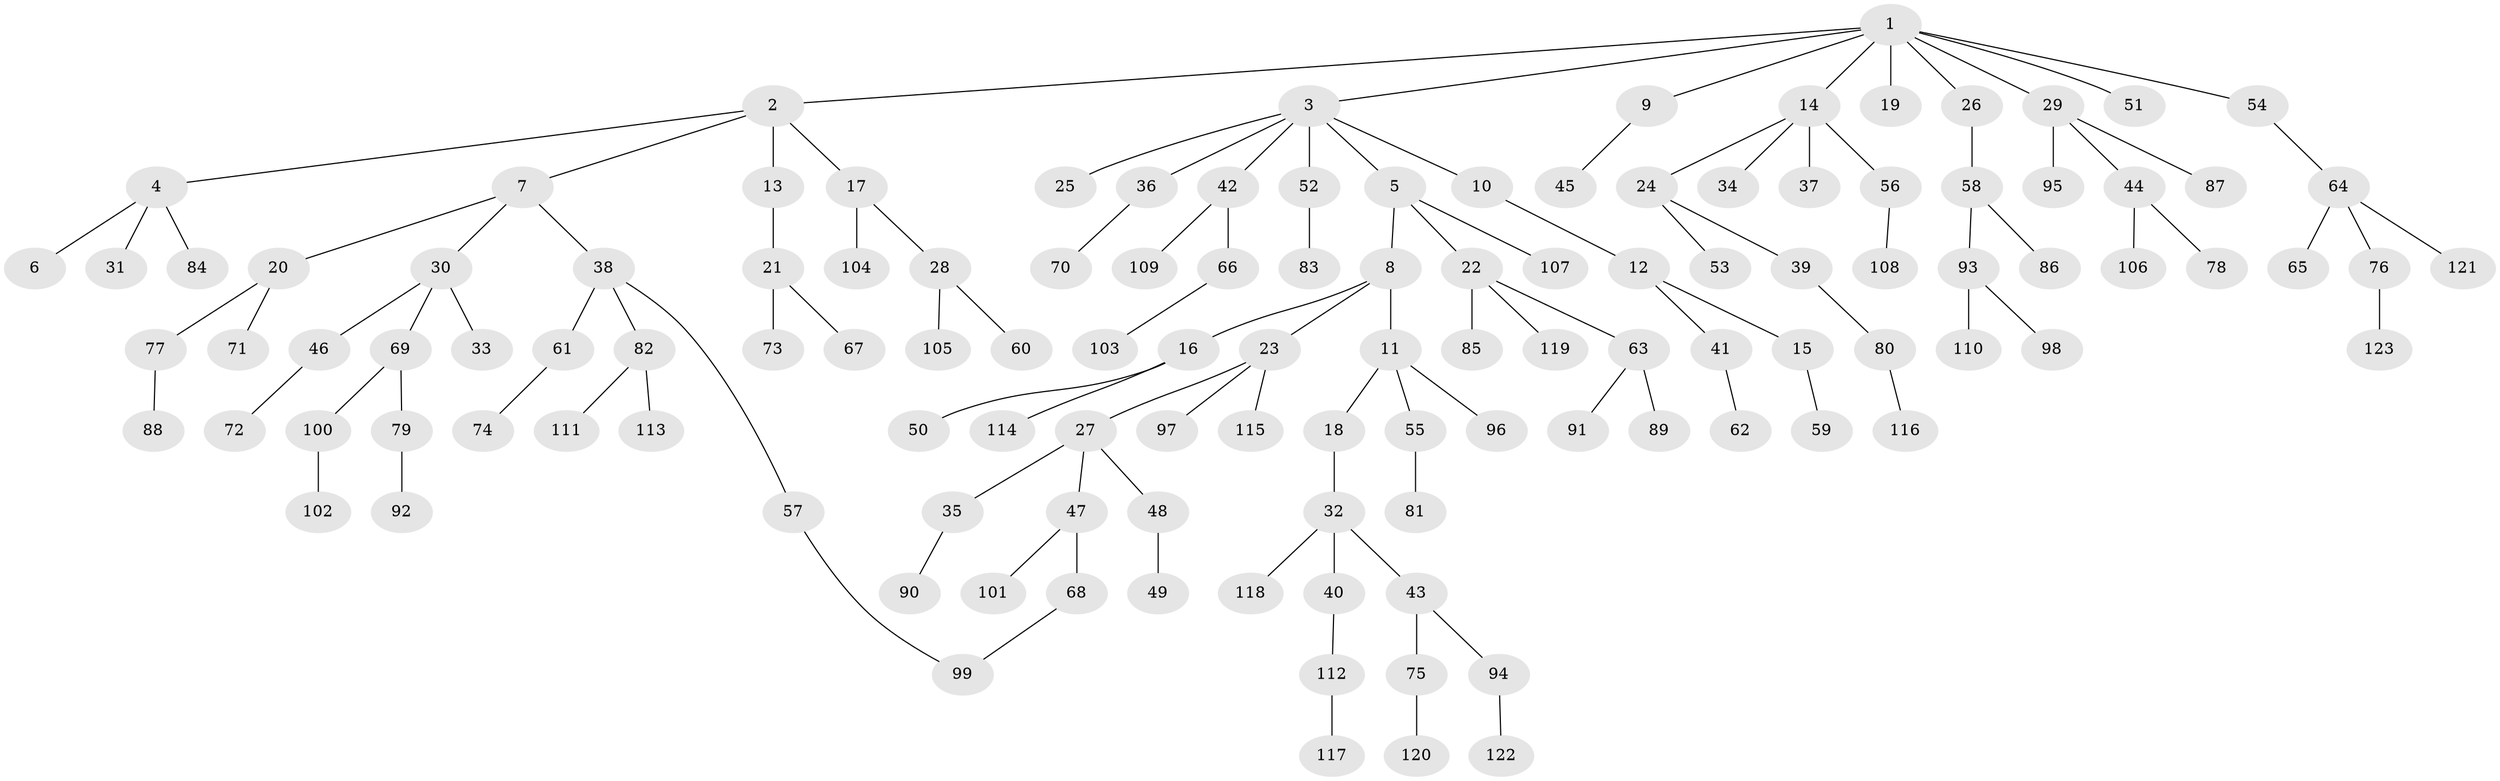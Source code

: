 // Generated by graph-tools (version 1.1) at 2025/00/03/09/25 03:00:57]
// undirected, 123 vertices, 123 edges
graph export_dot {
graph [start="1"]
  node [color=gray90,style=filled];
  1;
  2;
  3;
  4;
  5;
  6;
  7;
  8;
  9;
  10;
  11;
  12;
  13;
  14;
  15;
  16;
  17;
  18;
  19;
  20;
  21;
  22;
  23;
  24;
  25;
  26;
  27;
  28;
  29;
  30;
  31;
  32;
  33;
  34;
  35;
  36;
  37;
  38;
  39;
  40;
  41;
  42;
  43;
  44;
  45;
  46;
  47;
  48;
  49;
  50;
  51;
  52;
  53;
  54;
  55;
  56;
  57;
  58;
  59;
  60;
  61;
  62;
  63;
  64;
  65;
  66;
  67;
  68;
  69;
  70;
  71;
  72;
  73;
  74;
  75;
  76;
  77;
  78;
  79;
  80;
  81;
  82;
  83;
  84;
  85;
  86;
  87;
  88;
  89;
  90;
  91;
  92;
  93;
  94;
  95;
  96;
  97;
  98;
  99;
  100;
  101;
  102;
  103;
  104;
  105;
  106;
  107;
  108;
  109;
  110;
  111;
  112;
  113;
  114;
  115;
  116;
  117;
  118;
  119;
  120;
  121;
  122;
  123;
  1 -- 2;
  1 -- 3;
  1 -- 9;
  1 -- 14;
  1 -- 19;
  1 -- 26;
  1 -- 29;
  1 -- 51;
  1 -- 54;
  2 -- 4;
  2 -- 7;
  2 -- 13;
  2 -- 17;
  3 -- 5;
  3 -- 10;
  3 -- 25;
  3 -- 36;
  3 -- 42;
  3 -- 52;
  4 -- 6;
  4 -- 31;
  4 -- 84;
  5 -- 8;
  5 -- 22;
  5 -- 107;
  7 -- 20;
  7 -- 30;
  7 -- 38;
  8 -- 11;
  8 -- 16;
  8 -- 23;
  9 -- 45;
  10 -- 12;
  11 -- 18;
  11 -- 55;
  11 -- 96;
  12 -- 15;
  12 -- 41;
  13 -- 21;
  14 -- 24;
  14 -- 34;
  14 -- 37;
  14 -- 56;
  15 -- 59;
  16 -- 50;
  16 -- 114;
  17 -- 28;
  17 -- 104;
  18 -- 32;
  20 -- 71;
  20 -- 77;
  21 -- 67;
  21 -- 73;
  22 -- 63;
  22 -- 85;
  22 -- 119;
  23 -- 27;
  23 -- 97;
  23 -- 115;
  24 -- 39;
  24 -- 53;
  26 -- 58;
  27 -- 35;
  27 -- 47;
  27 -- 48;
  28 -- 60;
  28 -- 105;
  29 -- 44;
  29 -- 87;
  29 -- 95;
  30 -- 33;
  30 -- 46;
  30 -- 69;
  32 -- 40;
  32 -- 43;
  32 -- 118;
  35 -- 90;
  36 -- 70;
  38 -- 57;
  38 -- 61;
  38 -- 82;
  39 -- 80;
  40 -- 112;
  41 -- 62;
  42 -- 66;
  42 -- 109;
  43 -- 75;
  43 -- 94;
  44 -- 78;
  44 -- 106;
  46 -- 72;
  47 -- 68;
  47 -- 101;
  48 -- 49;
  52 -- 83;
  54 -- 64;
  55 -- 81;
  56 -- 108;
  57 -- 99;
  58 -- 86;
  58 -- 93;
  61 -- 74;
  63 -- 89;
  63 -- 91;
  64 -- 65;
  64 -- 76;
  64 -- 121;
  66 -- 103;
  68 -- 99;
  69 -- 79;
  69 -- 100;
  75 -- 120;
  76 -- 123;
  77 -- 88;
  79 -- 92;
  80 -- 116;
  82 -- 111;
  82 -- 113;
  93 -- 98;
  93 -- 110;
  94 -- 122;
  100 -- 102;
  112 -- 117;
}
